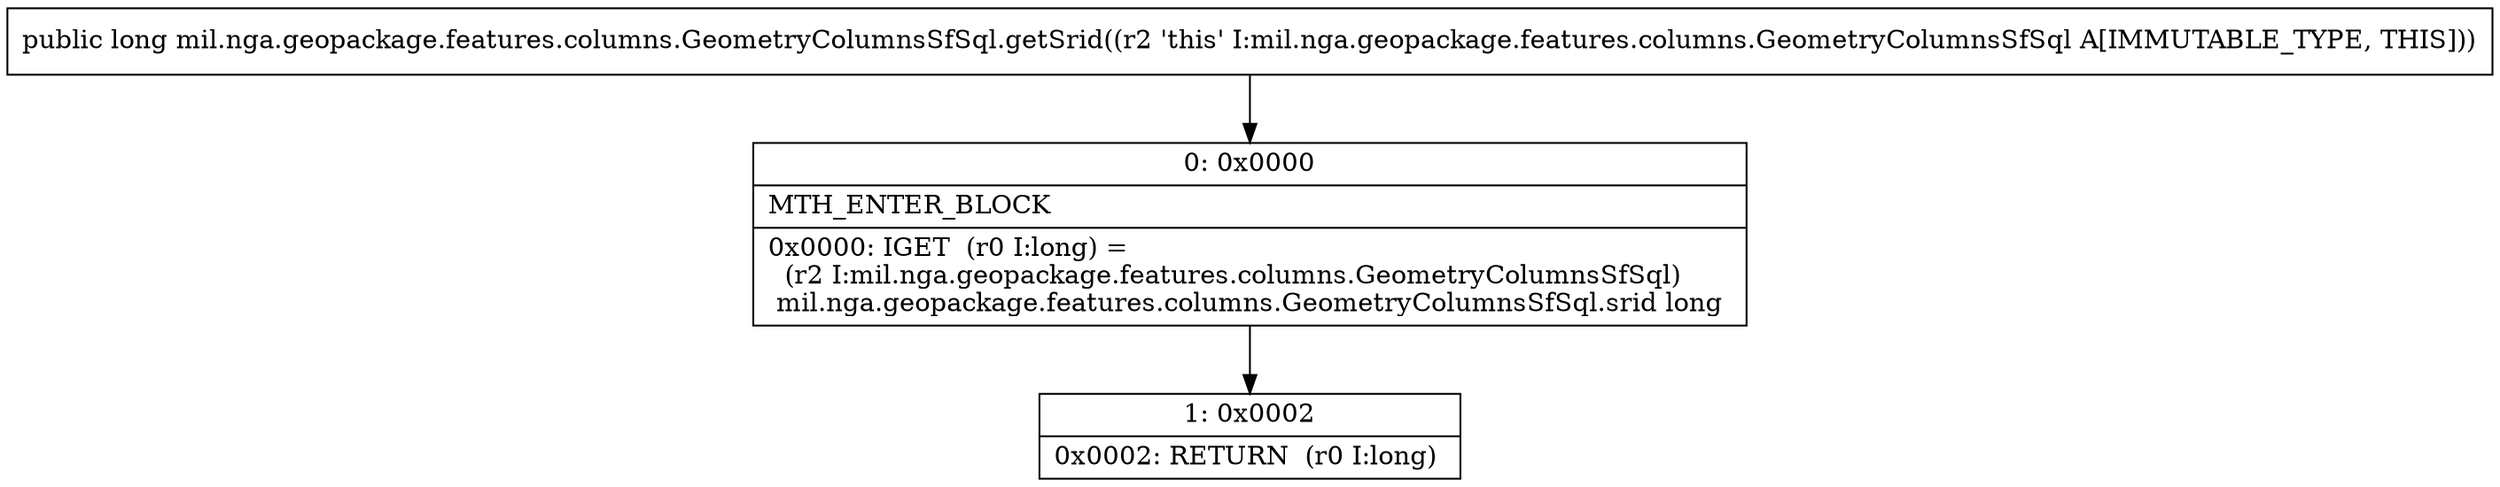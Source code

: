 digraph "CFG formil.nga.geopackage.features.columns.GeometryColumnsSfSql.getSrid()J" {
Node_0 [shape=record,label="{0\:\ 0x0000|MTH_ENTER_BLOCK\l|0x0000: IGET  (r0 I:long) = \l  (r2 I:mil.nga.geopackage.features.columns.GeometryColumnsSfSql)\l mil.nga.geopackage.features.columns.GeometryColumnsSfSql.srid long \l}"];
Node_1 [shape=record,label="{1\:\ 0x0002|0x0002: RETURN  (r0 I:long) \l}"];
MethodNode[shape=record,label="{public long mil.nga.geopackage.features.columns.GeometryColumnsSfSql.getSrid((r2 'this' I:mil.nga.geopackage.features.columns.GeometryColumnsSfSql A[IMMUTABLE_TYPE, THIS])) }"];
MethodNode -> Node_0;
Node_0 -> Node_1;
}

